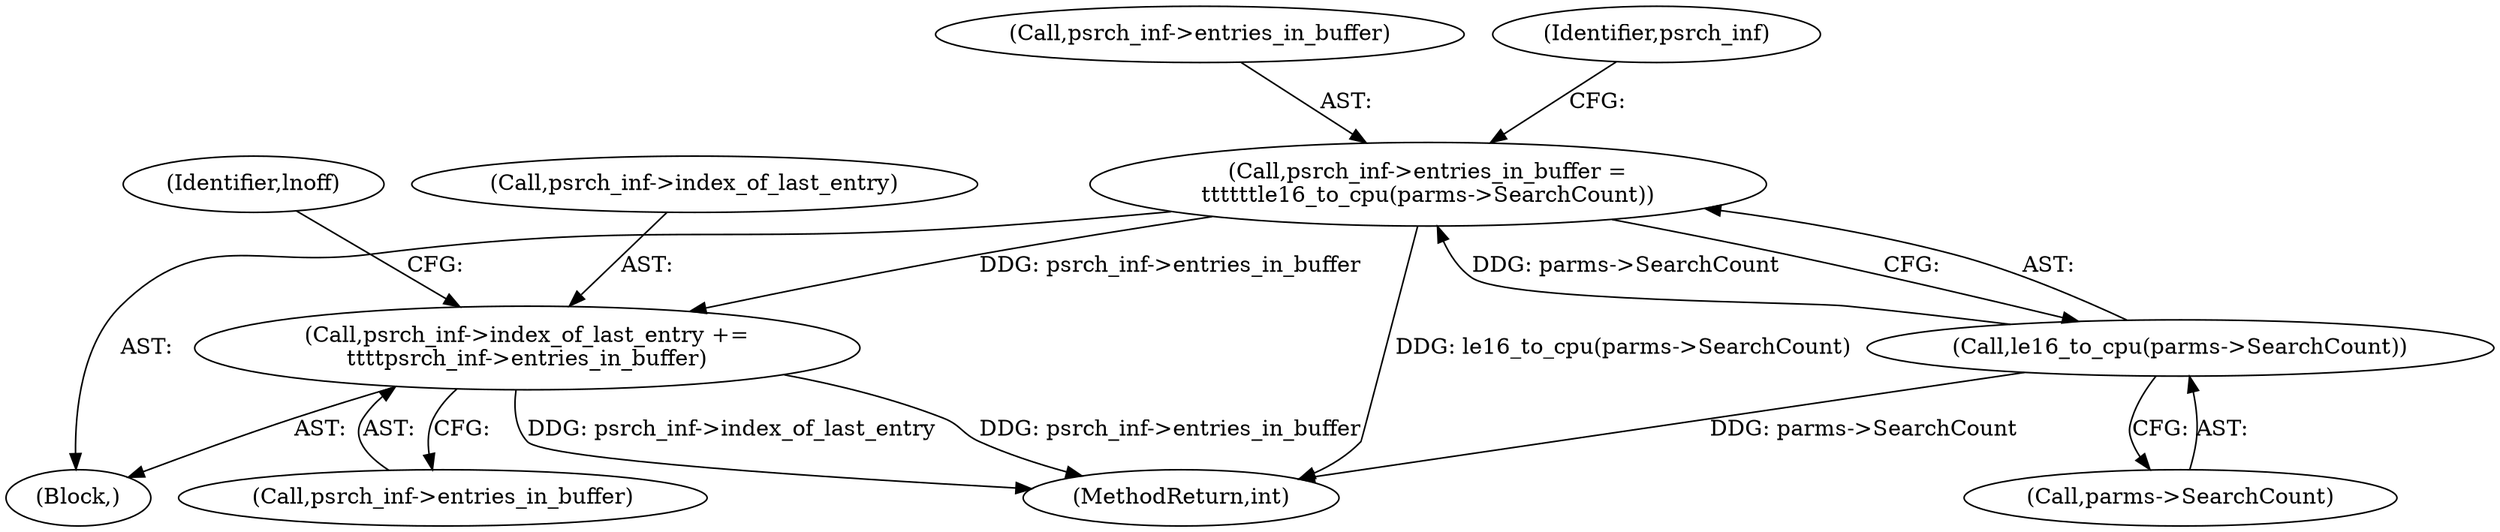 digraph "0_linux_9438fabb73eb48055b58b89fc51e0bc4db22fabd@pointer" {
"1000529" [label="(Call,psrch_inf->index_of_last_entry +=\n\t\t\t\tpsrch_inf->entries_in_buffer)"];
"1000521" [label="(Call,psrch_inf->entries_in_buffer =\n\t\t\t\t\t\tle16_to_cpu(parms->SearchCount))"];
"1000525" [label="(Call,le16_to_cpu(parms->SearchCount))"];
"1000533" [label="(Call,psrch_inf->entries_in_buffer)"];
"1000522" [label="(Call,psrch_inf->entries_in_buffer)"];
"1000537" [label="(Identifier,lnoff)"];
"1000525" [label="(Call,le16_to_cpu(parms->SearchCount))"];
"1000529" [label="(Call,psrch_inf->index_of_last_entry +=\n\t\t\t\tpsrch_inf->entries_in_buffer)"];
"1000584" [label="(MethodReturn,int)"];
"1000526" [label="(Call,parms->SearchCount)"];
"1000530" [label="(Call,psrch_inf->index_of_last_entry)"];
"1000416" [label="(Block,)"];
"1000521" [label="(Call,psrch_inf->entries_in_buffer =\n\t\t\t\t\t\tle16_to_cpu(parms->SearchCount))"];
"1000531" [label="(Identifier,psrch_inf)"];
"1000529" -> "1000416"  [label="AST: "];
"1000529" -> "1000533"  [label="CFG: "];
"1000530" -> "1000529"  [label="AST: "];
"1000533" -> "1000529"  [label="AST: "];
"1000537" -> "1000529"  [label="CFG: "];
"1000529" -> "1000584"  [label="DDG: psrch_inf->entries_in_buffer"];
"1000529" -> "1000584"  [label="DDG: psrch_inf->index_of_last_entry"];
"1000521" -> "1000529"  [label="DDG: psrch_inf->entries_in_buffer"];
"1000521" -> "1000416"  [label="AST: "];
"1000521" -> "1000525"  [label="CFG: "];
"1000522" -> "1000521"  [label="AST: "];
"1000525" -> "1000521"  [label="AST: "];
"1000531" -> "1000521"  [label="CFG: "];
"1000521" -> "1000584"  [label="DDG: le16_to_cpu(parms->SearchCount)"];
"1000525" -> "1000521"  [label="DDG: parms->SearchCount"];
"1000525" -> "1000526"  [label="CFG: "];
"1000526" -> "1000525"  [label="AST: "];
"1000525" -> "1000584"  [label="DDG: parms->SearchCount"];
}
